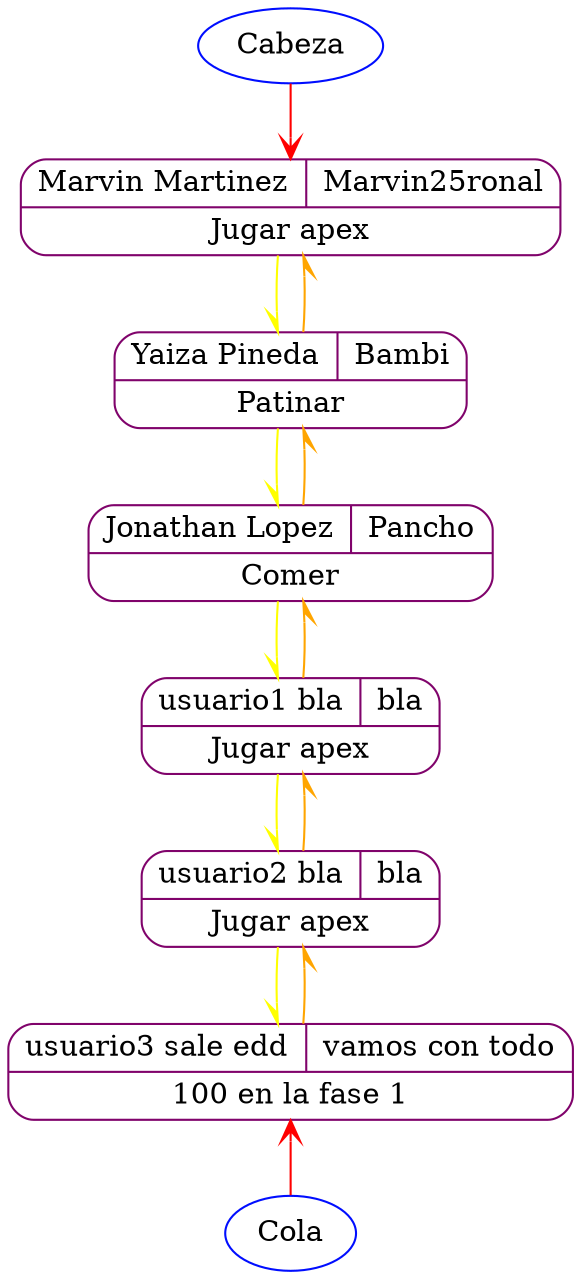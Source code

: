 digraph G{
nodo0[shape=Mrecord, color="#00bf0d" label="{{Marvin Martinez|Marvin25ronal}|Jugar apex}" color="#80036b"];
nodo1[shape=Mrecord, color="#00bf0d" label="{{Yaiza Pineda|Bambi}|Patinar}" color="#80036b"];
nodo2[shape=Mrecord, color="#00bf0d" label="{{Jonathan Lopez|Pancho}|Comer}" color="#80036b"];
nodo3[shape=Mrecord, color="#00bf0d" label="{{usuario1 bla|bla}|Jugar apex}" color="#80036b"];
nodo4[shape=Mrecord, color="#00bf0d" label="{{usuario2 bla|bla}|Jugar apex}" color="#80036b"];
nodo5[shape=Mrecord, color="#00bf0d" label="{{usuario3 sale edd|vamos con todo}|100 en la fase 1}" color="#80036b"];
head [shape = oval label = "Cabeza" color  = "#000dff"]
cola [shape = oval, label = "Cola" color  = "#000dff"]
nodo0->nodo1[arrowhead=rvee, color=yellow]
nodo1->nodo0[arrowhead=rvee, color=orange]
nodo1->nodo2[arrowhead=rvee, color=yellow]
nodo2->nodo1[arrowhead=rvee, color=orange]
nodo2->nodo3[arrowhead=rvee, color=yellow]
nodo3->nodo2[arrowhead=rvee, color=orange]
nodo3->nodo4[arrowhead=rvee, color=yellow]
nodo4->nodo3[arrowhead=rvee, color=orange]
nodo4->nodo5[arrowhead=rvee, color=yellow]
nodo5->nodo4[arrowhead=rvee, color=orange]
head->nodo0 [arrowhead=vee, color=red]
nodo5-> cola [dir=back arrowtail=vee color=red]
}